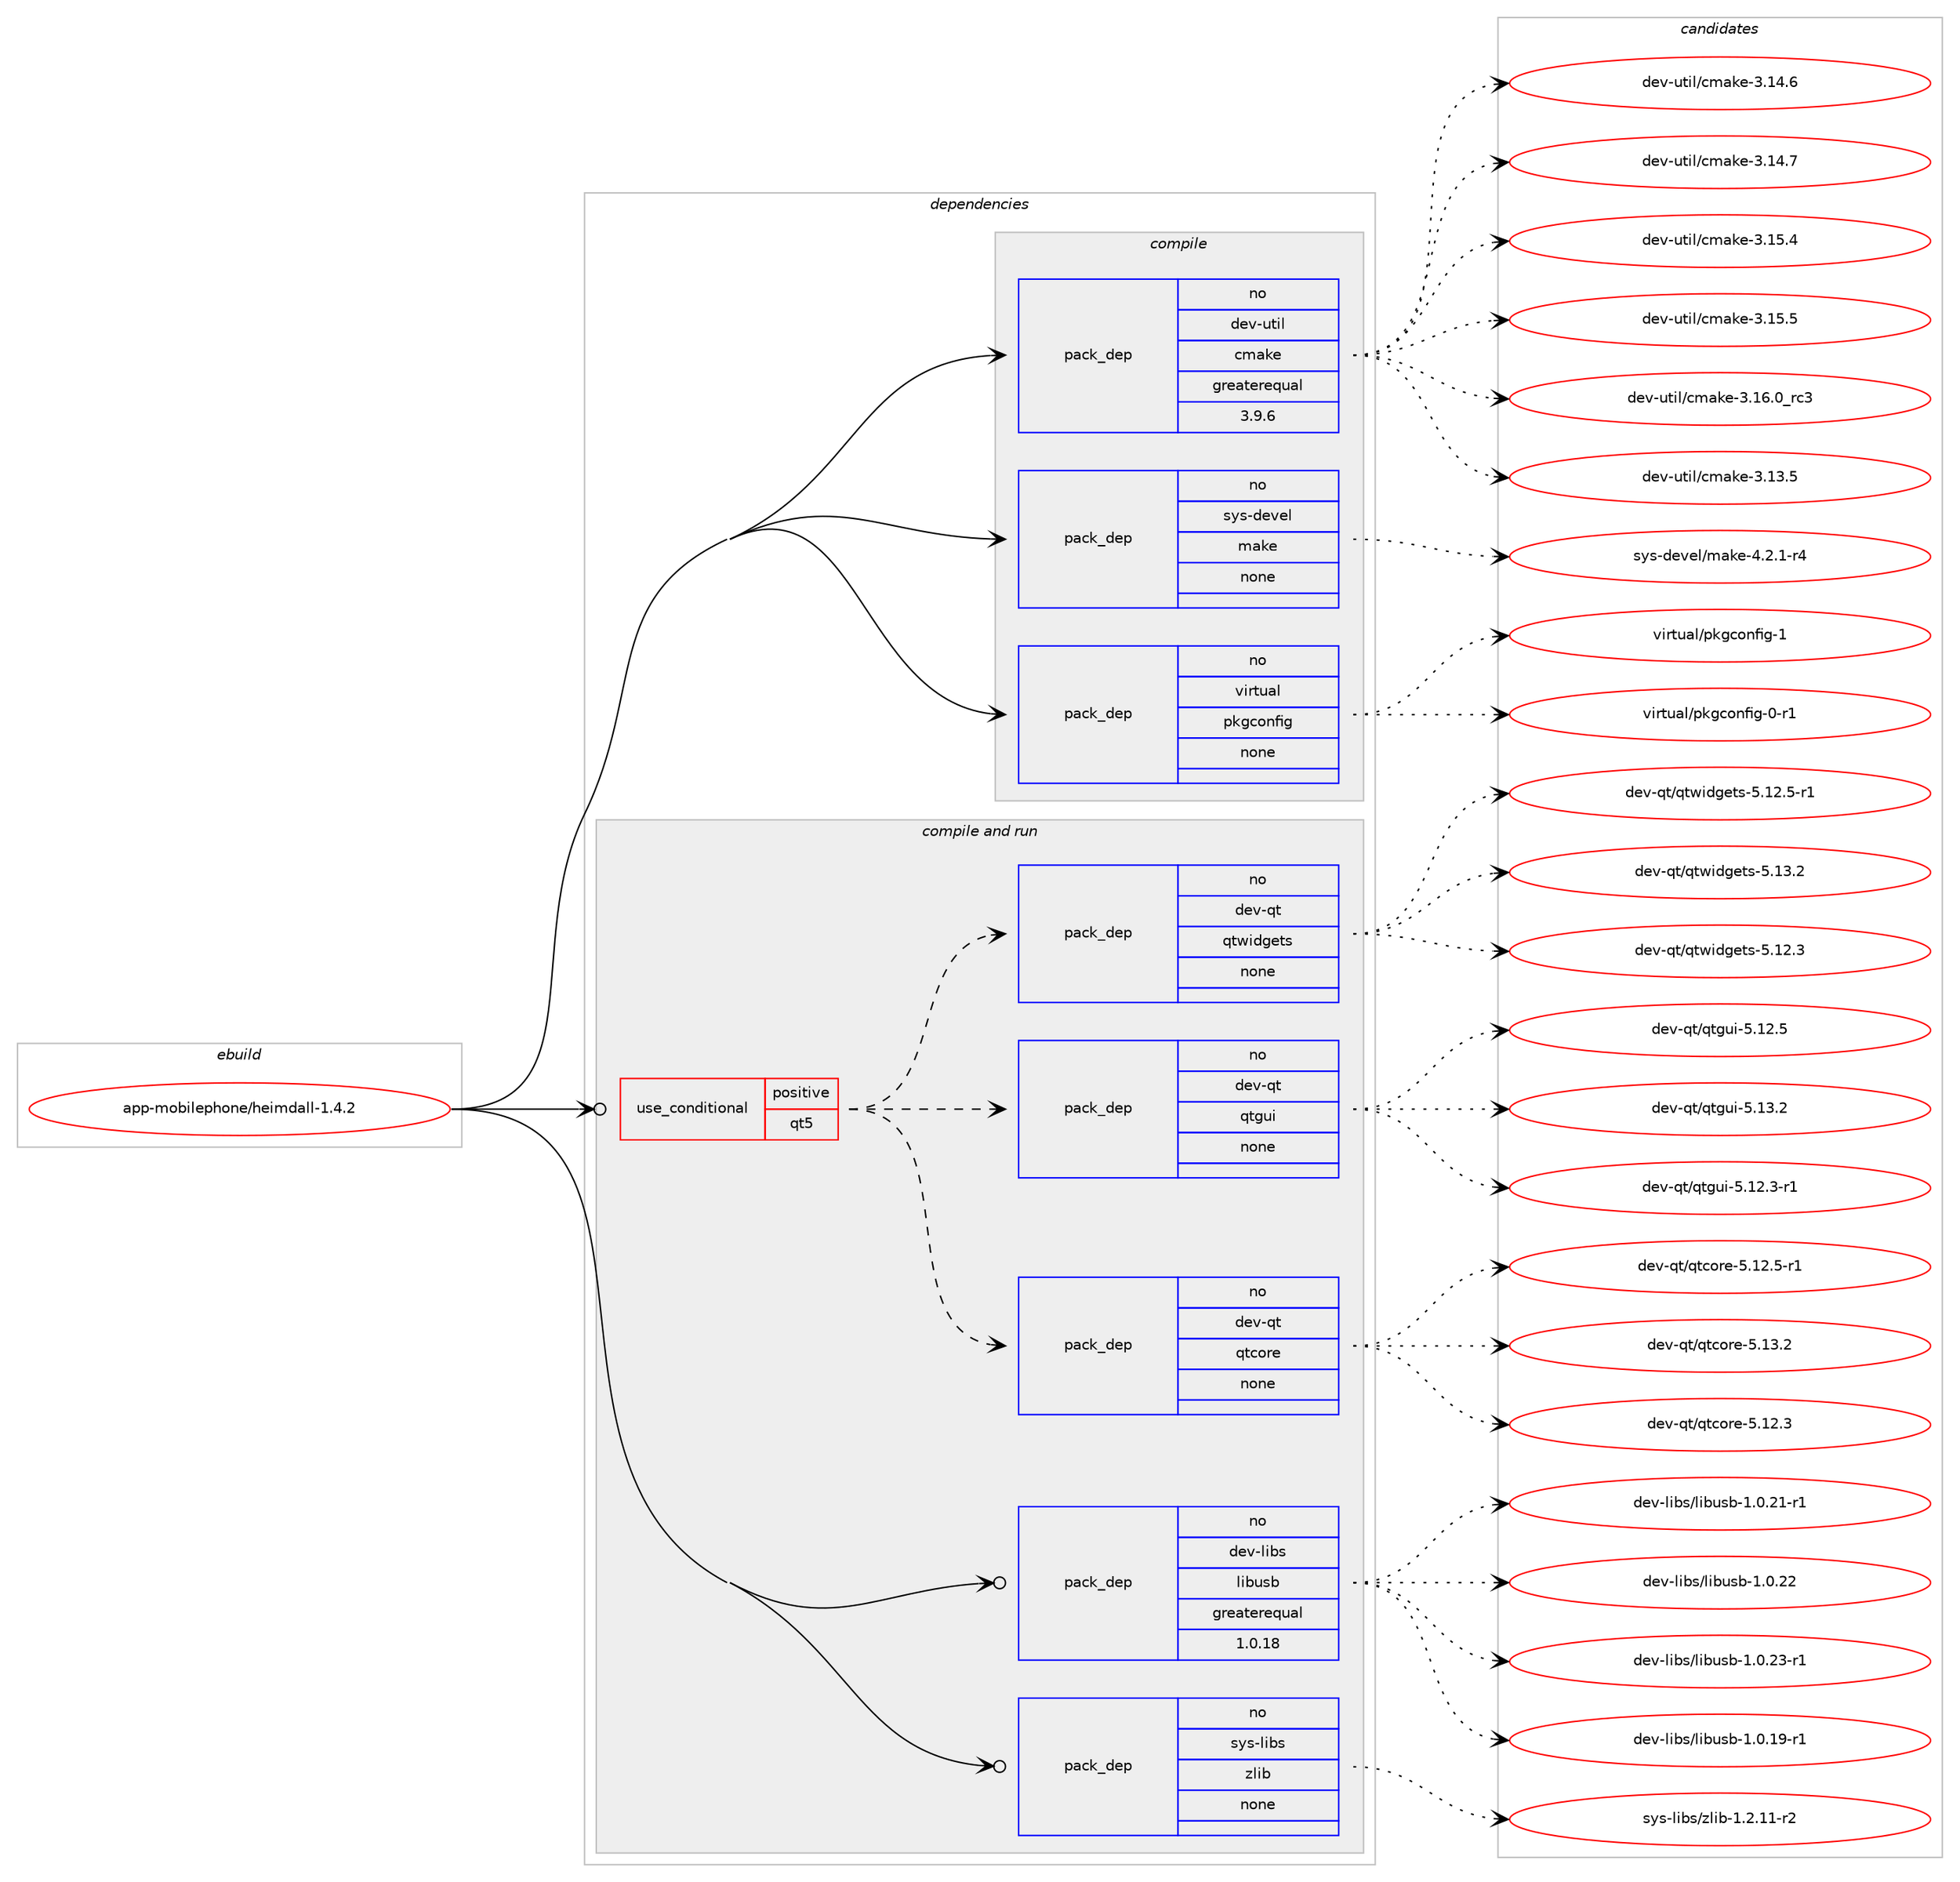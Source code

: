 digraph prolog {

# *************
# Graph options
# *************

newrank=true;
concentrate=true;
compound=true;
graph [rankdir=LR,fontname=Helvetica,fontsize=10,ranksep=1.5];#, ranksep=2.5, nodesep=0.2];
edge  [arrowhead=vee];
node  [fontname=Helvetica,fontsize=10];

# **********
# The ebuild
# **********

subgraph cluster_leftcol {
color=gray;
rank=same;
label=<<i>ebuild</i>>;
id [label="app-mobilephone/heimdall-1.4.2", color=red, width=4, href="../app-mobilephone/heimdall-1.4.2.svg"];
}

# ****************
# The dependencies
# ****************

subgraph cluster_midcol {
color=gray;
label=<<i>dependencies</i>>;
subgraph cluster_compile {
fillcolor="#eeeeee";
style=filled;
label=<<i>compile</i>>;
subgraph pack372537 {
dependency501361 [label=<<TABLE BORDER="0" CELLBORDER="1" CELLSPACING="0" CELLPADDING="4" WIDTH="220"><TR><TD ROWSPAN="6" CELLPADDING="30">pack_dep</TD></TR><TR><TD WIDTH="110">no</TD></TR><TR><TD>dev-util</TD></TR><TR><TD>cmake</TD></TR><TR><TD>greaterequal</TD></TR><TR><TD>3.9.6</TD></TR></TABLE>>, shape=none, color=blue];
}
id:e -> dependency501361:w [weight=20,style="solid",arrowhead="vee"];
subgraph pack372538 {
dependency501362 [label=<<TABLE BORDER="0" CELLBORDER="1" CELLSPACING="0" CELLPADDING="4" WIDTH="220"><TR><TD ROWSPAN="6" CELLPADDING="30">pack_dep</TD></TR><TR><TD WIDTH="110">no</TD></TR><TR><TD>sys-devel</TD></TR><TR><TD>make</TD></TR><TR><TD>none</TD></TR><TR><TD></TD></TR></TABLE>>, shape=none, color=blue];
}
id:e -> dependency501362:w [weight=20,style="solid",arrowhead="vee"];
subgraph pack372539 {
dependency501363 [label=<<TABLE BORDER="0" CELLBORDER="1" CELLSPACING="0" CELLPADDING="4" WIDTH="220"><TR><TD ROWSPAN="6" CELLPADDING="30">pack_dep</TD></TR><TR><TD WIDTH="110">no</TD></TR><TR><TD>virtual</TD></TR><TR><TD>pkgconfig</TD></TR><TR><TD>none</TD></TR><TR><TD></TD></TR></TABLE>>, shape=none, color=blue];
}
id:e -> dependency501363:w [weight=20,style="solid",arrowhead="vee"];
}
subgraph cluster_compileandrun {
fillcolor="#eeeeee";
style=filled;
label=<<i>compile and run</i>>;
subgraph cond119756 {
dependency501364 [label=<<TABLE BORDER="0" CELLBORDER="1" CELLSPACING="0" CELLPADDING="4"><TR><TD ROWSPAN="3" CELLPADDING="10">use_conditional</TD></TR><TR><TD>positive</TD></TR><TR><TD>qt5</TD></TR></TABLE>>, shape=none, color=red];
subgraph pack372540 {
dependency501365 [label=<<TABLE BORDER="0" CELLBORDER="1" CELLSPACING="0" CELLPADDING="4" WIDTH="220"><TR><TD ROWSPAN="6" CELLPADDING="30">pack_dep</TD></TR><TR><TD WIDTH="110">no</TD></TR><TR><TD>dev-qt</TD></TR><TR><TD>qtcore</TD></TR><TR><TD>none</TD></TR><TR><TD></TD></TR></TABLE>>, shape=none, color=blue];
}
dependency501364:e -> dependency501365:w [weight=20,style="dashed",arrowhead="vee"];
subgraph pack372541 {
dependency501366 [label=<<TABLE BORDER="0" CELLBORDER="1" CELLSPACING="0" CELLPADDING="4" WIDTH="220"><TR><TD ROWSPAN="6" CELLPADDING="30">pack_dep</TD></TR><TR><TD WIDTH="110">no</TD></TR><TR><TD>dev-qt</TD></TR><TR><TD>qtgui</TD></TR><TR><TD>none</TD></TR><TR><TD></TD></TR></TABLE>>, shape=none, color=blue];
}
dependency501364:e -> dependency501366:w [weight=20,style="dashed",arrowhead="vee"];
subgraph pack372542 {
dependency501367 [label=<<TABLE BORDER="0" CELLBORDER="1" CELLSPACING="0" CELLPADDING="4" WIDTH="220"><TR><TD ROWSPAN="6" CELLPADDING="30">pack_dep</TD></TR><TR><TD WIDTH="110">no</TD></TR><TR><TD>dev-qt</TD></TR><TR><TD>qtwidgets</TD></TR><TR><TD>none</TD></TR><TR><TD></TD></TR></TABLE>>, shape=none, color=blue];
}
dependency501364:e -> dependency501367:w [weight=20,style="dashed",arrowhead="vee"];
}
id:e -> dependency501364:w [weight=20,style="solid",arrowhead="odotvee"];
subgraph pack372543 {
dependency501368 [label=<<TABLE BORDER="0" CELLBORDER="1" CELLSPACING="0" CELLPADDING="4" WIDTH="220"><TR><TD ROWSPAN="6" CELLPADDING="30">pack_dep</TD></TR><TR><TD WIDTH="110">no</TD></TR><TR><TD>dev-libs</TD></TR><TR><TD>libusb</TD></TR><TR><TD>greaterequal</TD></TR><TR><TD>1.0.18</TD></TR></TABLE>>, shape=none, color=blue];
}
id:e -> dependency501368:w [weight=20,style="solid",arrowhead="odotvee"];
subgraph pack372544 {
dependency501369 [label=<<TABLE BORDER="0" CELLBORDER="1" CELLSPACING="0" CELLPADDING="4" WIDTH="220"><TR><TD ROWSPAN="6" CELLPADDING="30">pack_dep</TD></TR><TR><TD WIDTH="110">no</TD></TR><TR><TD>sys-libs</TD></TR><TR><TD>zlib</TD></TR><TR><TD>none</TD></TR><TR><TD></TD></TR></TABLE>>, shape=none, color=blue];
}
id:e -> dependency501369:w [weight=20,style="solid",arrowhead="odotvee"];
}
subgraph cluster_run {
fillcolor="#eeeeee";
style=filled;
label=<<i>run</i>>;
}
}

# **************
# The candidates
# **************

subgraph cluster_choices {
rank=same;
color=gray;
label=<<i>candidates</i>>;

subgraph choice372537 {
color=black;
nodesep=1;
choice1001011184511711610510847991099710710145514649514653 [label="dev-util/cmake-3.13.5", color=red, width=4,href="../dev-util/cmake-3.13.5.svg"];
choice1001011184511711610510847991099710710145514649524654 [label="dev-util/cmake-3.14.6", color=red, width=4,href="../dev-util/cmake-3.14.6.svg"];
choice1001011184511711610510847991099710710145514649524655 [label="dev-util/cmake-3.14.7", color=red, width=4,href="../dev-util/cmake-3.14.7.svg"];
choice1001011184511711610510847991099710710145514649534652 [label="dev-util/cmake-3.15.4", color=red, width=4,href="../dev-util/cmake-3.15.4.svg"];
choice1001011184511711610510847991099710710145514649534653 [label="dev-util/cmake-3.15.5", color=red, width=4,href="../dev-util/cmake-3.15.5.svg"];
choice1001011184511711610510847991099710710145514649544648951149951 [label="dev-util/cmake-3.16.0_rc3", color=red, width=4,href="../dev-util/cmake-3.16.0_rc3.svg"];
dependency501361:e -> choice1001011184511711610510847991099710710145514649514653:w [style=dotted,weight="100"];
dependency501361:e -> choice1001011184511711610510847991099710710145514649524654:w [style=dotted,weight="100"];
dependency501361:e -> choice1001011184511711610510847991099710710145514649524655:w [style=dotted,weight="100"];
dependency501361:e -> choice1001011184511711610510847991099710710145514649534652:w [style=dotted,weight="100"];
dependency501361:e -> choice1001011184511711610510847991099710710145514649534653:w [style=dotted,weight="100"];
dependency501361:e -> choice1001011184511711610510847991099710710145514649544648951149951:w [style=dotted,weight="100"];
}
subgraph choice372538 {
color=black;
nodesep=1;
choice1151211154510010111810110847109971071014552465046494511452 [label="sys-devel/make-4.2.1-r4", color=red, width=4,href="../sys-devel/make-4.2.1-r4.svg"];
dependency501362:e -> choice1151211154510010111810110847109971071014552465046494511452:w [style=dotted,weight="100"];
}
subgraph choice372539 {
color=black;
nodesep=1;
choice11810511411611797108471121071039911111010210510345484511449 [label="virtual/pkgconfig-0-r1", color=red, width=4,href="../virtual/pkgconfig-0-r1.svg"];
choice1181051141161179710847112107103991111101021051034549 [label="virtual/pkgconfig-1", color=red, width=4,href="../virtual/pkgconfig-1.svg"];
dependency501363:e -> choice11810511411611797108471121071039911111010210510345484511449:w [style=dotted,weight="100"];
dependency501363:e -> choice1181051141161179710847112107103991111101021051034549:w [style=dotted,weight="100"];
}
subgraph choice372540 {
color=black;
nodesep=1;
choice10010111845113116471131169911111410145534649504651 [label="dev-qt/qtcore-5.12.3", color=red, width=4,href="../dev-qt/qtcore-5.12.3.svg"];
choice100101118451131164711311699111114101455346495046534511449 [label="dev-qt/qtcore-5.12.5-r1", color=red, width=4,href="../dev-qt/qtcore-5.12.5-r1.svg"];
choice10010111845113116471131169911111410145534649514650 [label="dev-qt/qtcore-5.13.2", color=red, width=4,href="../dev-qt/qtcore-5.13.2.svg"];
dependency501365:e -> choice10010111845113116471131169911111410145534649504651:w [style=dotted,weight="100"];
dependency501365:e -> choice100101118451131164711311699111114101455346495046534511449:w [style=dotted,weight="100"];
dependency501365:e -> choice10010111845113116471131169911111410145534649514650:w [style=dotted,weight="100"];
}
subgraph choice372541 {
color=black;
nodesep=1;
choice1001011184511311647113116103117105455346495046514511449 [label="dev-qt/qtgui-5.12.3-r1", color=red, width=4,href="../dev-qt/qtgui-5.12.3-r1.svg"];
choice100101118451131164711311610311710545534649504653 [label="dev-qt/qtgui-5.12.5", color=red, width=4,href="../dev-qt/qtgui-5.12.5.svg"];
choice100101118451131164711311610311710545534649514650 [label="dev-qt/qtgui-5.13.2", color=red, width=4,href="../dev-qt/qtgui-5.13.2.svg"];
dependency501366:e -> choice1001011184511311647113116103117105455346495046514511449:w [style=dotted,weight="100"];
dependency501366:e -> choice100101118451131164711311610311710545534649504653:w [style=dotted,weight="100"];
dependency501366:e -> choice100101118451131164711311610311710545534649514650:w [style=dotted,weight="100"];
}
subgraph choice372542 {
color=black;
nodesep=1;
choice100101118451131164711311611910510010310111611545534649504651 [label="dev-qt/qtwidgets-5.12.3", color=red, width=4,href="../dev-qt/qtwidgets-5.12.3.svg"];
choice1001011184511311647113116119105100103101116115455346495046534511449 [label="dev-qt/qtwidgets-5.12.5-r1", color=red, width=4,href="../dev-qt/qtwidgets-5.12.5-r1.svg"];
choice100101118451131164711311611910510010310111611545534649514650 [label="dev-qt/qtwidgets-5.13.2", color=red, width=4,href="../dev-qt/qtwidgets-5.13.2.svg"];
dependency501367:e -> choice100101118451131164711311611910510010310111611545534649504651:w [style=dotted,weight="100"];
dependency501367:e -> choice1001011184511311647113116119105100103101116115455346495046534511449:w [style=dotted,weight="100"];
dependency501367:e -> choice100101118451131164711311611910510010310111611545534649514650:w [style=dotted,weight="100"];
}
subgraph choice372543 {
color=black;
nodesep=1;
choice1001011184510810598115471081059811711598454946484649574511449 [label="dev-libs/libusb-1.0.19-r1", color=red, width=4,href="../dev-libs/libusb-1.0.19-r1.svg"];
choice1001011184510810598115471081059811711598454946484650494511449 [label="dev-libs/libusb-1.0.21-r1", color=red, width=4,href="../dev-libs/libusb-1.0.21-r1.svg"];
choice100101118451081059811547108105981171159845494648465050 [label="dev-libs/libusb-1.0.22", color=red, width=4,href="../dev-libs/libusb-1.0.22.svg"];
choice1001011184510810598115471081059811711598454946484650514511449 [label="dev-libs/libusb-1.0.23-r1", color=red, width=4,href="../dev-libs/libusb-1.0.23-r1.svg"];
dependency501368:e -> choice1001011184510810598115471081059811711598454946484649574511449:w [style=dotted,weight="100"];
dependency501368:e -> choice1001011184510810598115471081059811711598454946484650494511449:w [style=dotted,weight="100"];
dependency501368:e -> choice100101118451081059811547108105981171159845494648465050:w [style=dotted,weight="100"];
dependency501368:e -> choice1001011184510810598115471081059811711598454946484650514511449:w [style=dotted,weight="100"];
}
subgraph choice372544 {
color=black;
nodesep=1;
choice11512111545108105981154712210810598454946504649494511450 [label="sys-libs/zlib-1.2.11-r2", color=red, width=4,href="../sys-libs/zlib-1.2.11-r2.svg"];
dependency501369:e -> choice11512111545108105981154712210810598454946504649494511450:w [style=dotted,weight="100"];
}
}

}
